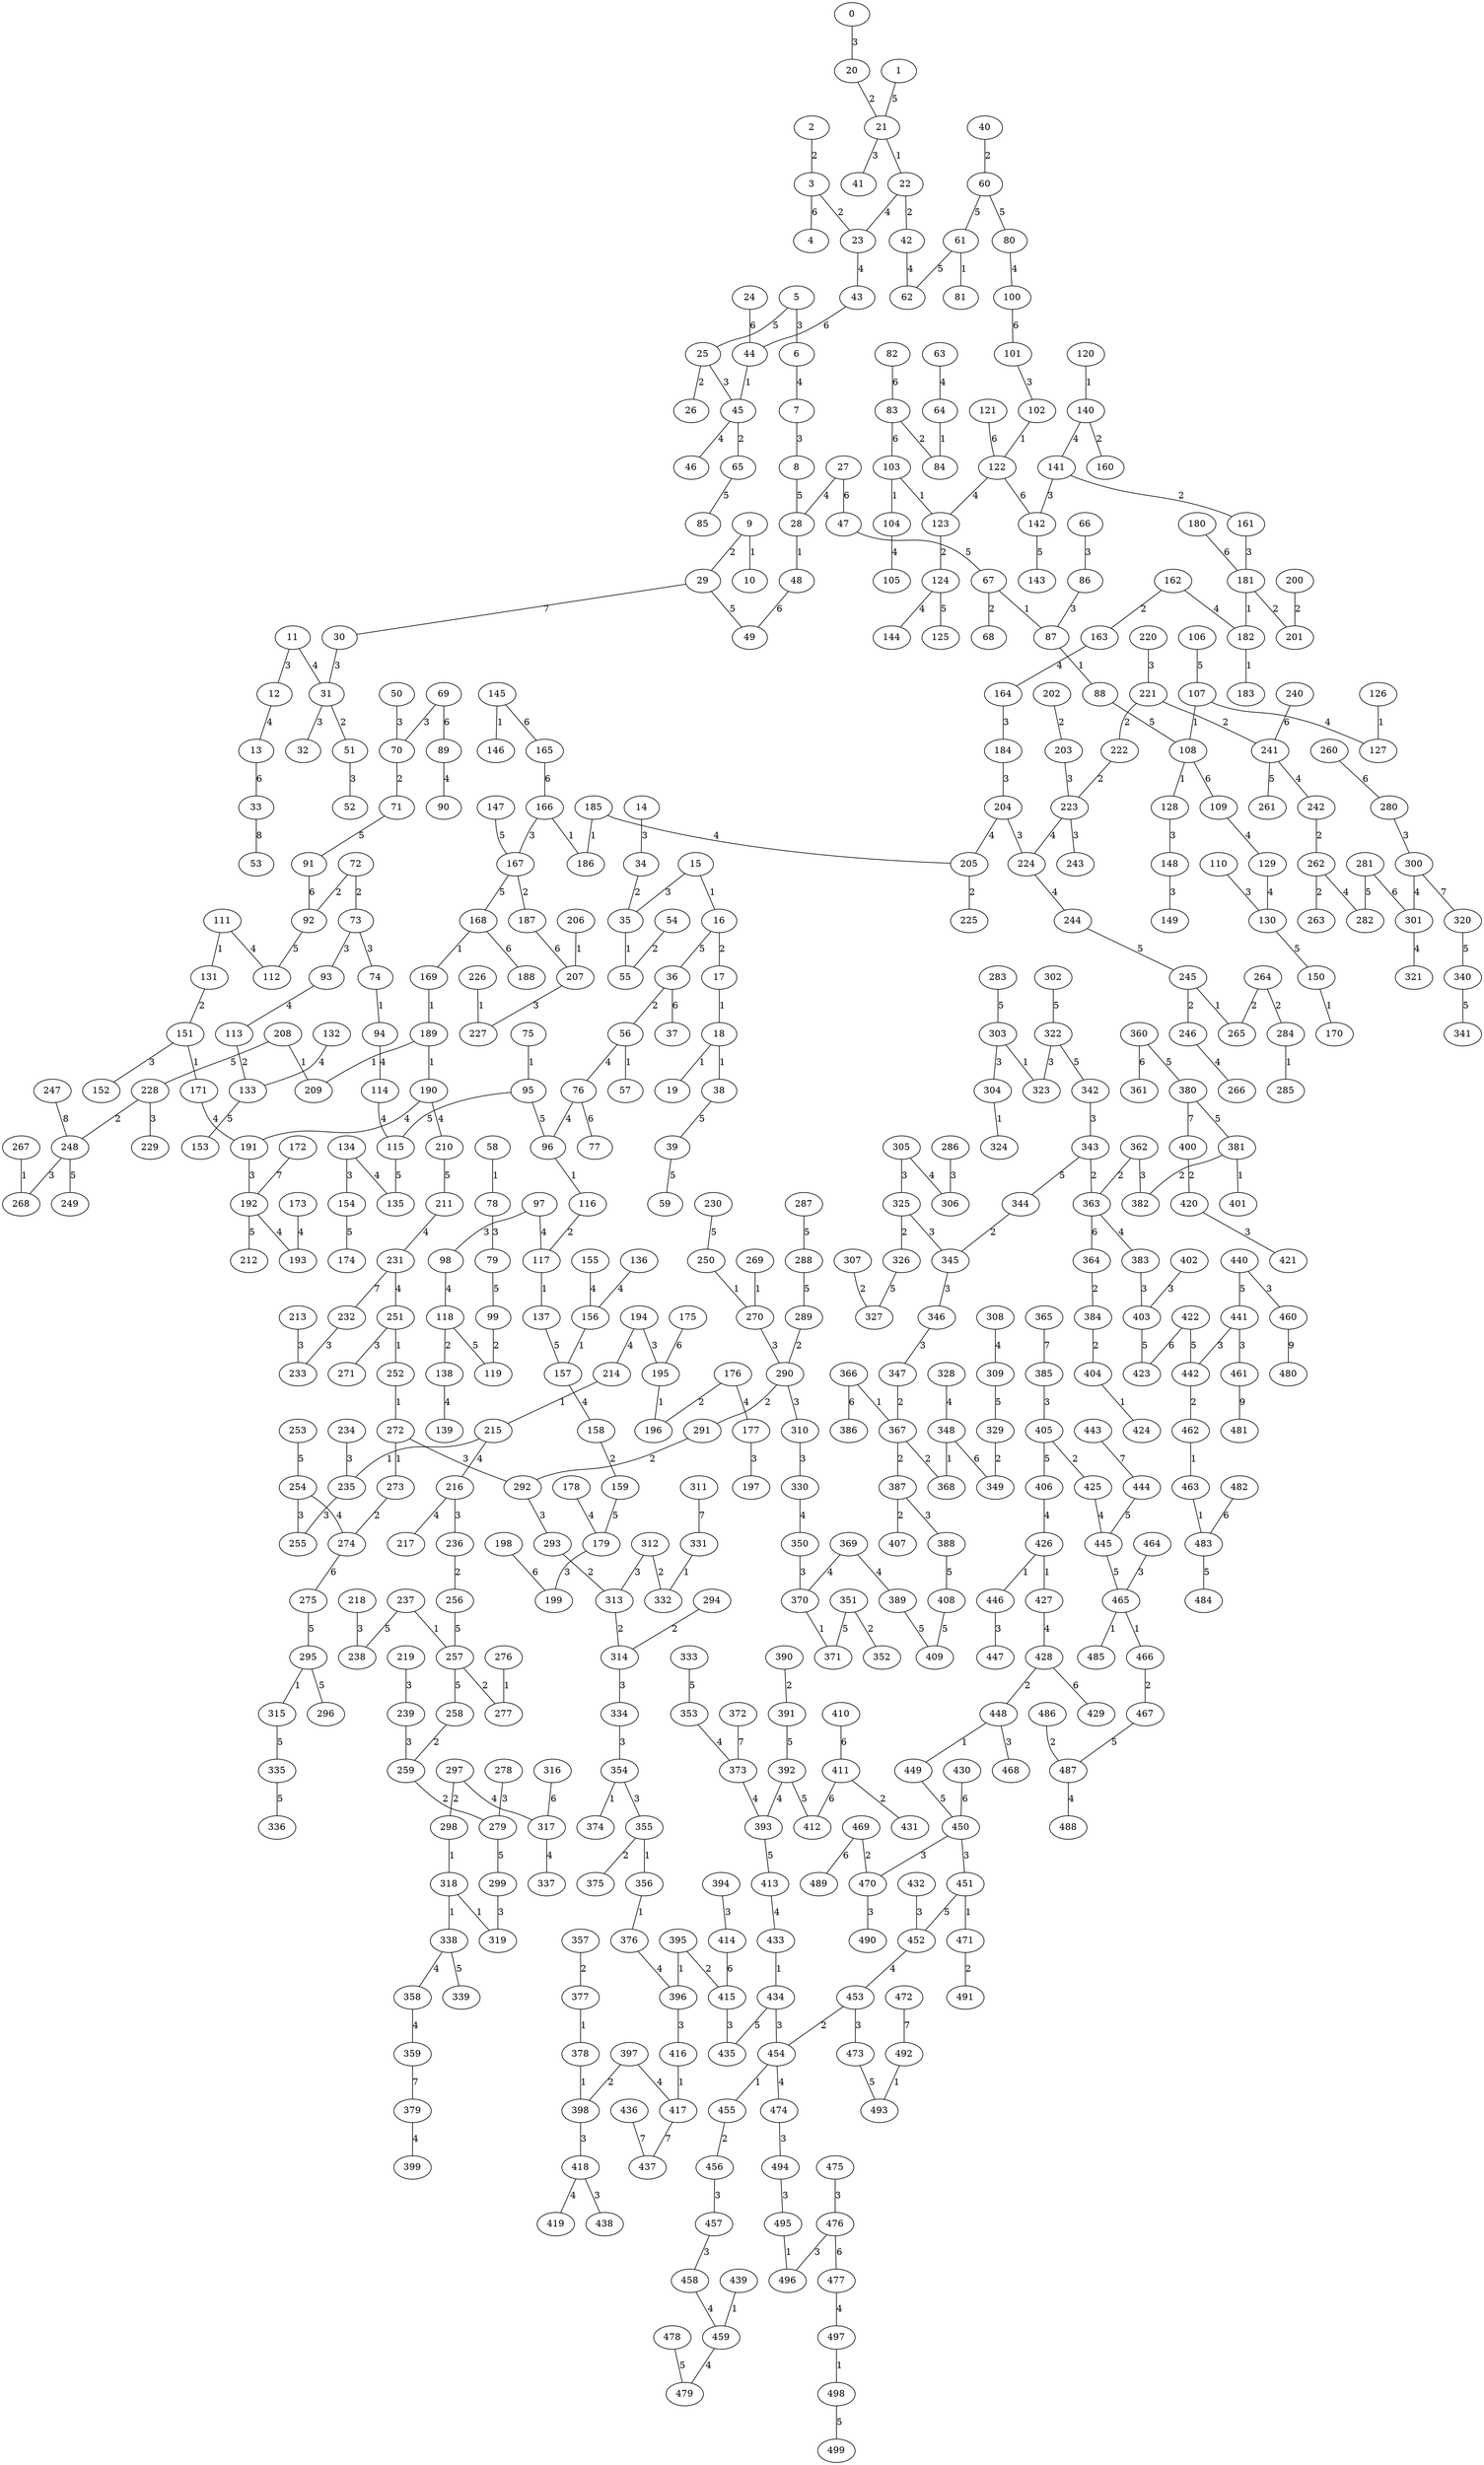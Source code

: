 graph {
	9 [label=9]
	10 [label=10]
	15 [label=15]
	16 [label=16]
	17 [label=17]
	18 [label=18]
	38 [label=38]
	19 [label=19]
	21 [label=21]
	22 [label=22]
	28 [label=28]
	48 [label=48]
	35 [label=35]
	55 [label=55]
	44 [label=44]
	45 [label=45]
	56 [label=56]
	57 [label=57]
	58 [label=58]
	78 [label=78]
	61 [label=61]
	81 [label=81]
	64 [label=64]
	84 [label=84]
	67 [label=67]
	87 [label=87]
	74 [label=74]
	94 [label=94]
	75 [label=75]
	95 [label=95]
	88 [label=88]
	96 [label=96]
	116 [label=116]
	102 [label=102]
	122 [label=122]
	103 [label=103]
	123 [label=123]
	104 [label=104]
	107 [label=107]
	108 [label=108]
	128 [label=128]
	111 [label=111]
	131 [label=131]
	117 [label=117]
	137 [label=137]
	120 [label=120]
	140 [label=140]
	126 [label=126]
	127 [label=127]
	145 [label=145]
	146 [label=146]
	150 [label=150]
	170 [label=170]
	151 [label=151]
	171 [label=171]
	156 [label=156]
	157 [label=157]
	166 [label=166]
	186 [label=186]
	168 [label=168]
	169 [label=169]
	189 [label=189]
	181 [label=181]
	182 [label=182]
	183 [label=183]
	185 [label=185]
	209 [label=209]
	190 [label=190]
	195 [label=195]
	196 [label=196]
	206 [label=206]
	207 [label=207]
	208 [label=208]
	214 [label=214]
	215 [label=215]
	235 [label=235]
	226 [label=226]
	227 [label=227]
	237 [label=237]
	257 [label=257]
	245 [label=245]
	265 [label=265]
	250 [label=250]
	270 [label=270]
	251 [label=251]
	252 [label=252]
	272 [label=272]
	267 [label=267]
	268 [label=268]
	269 [label=269]
	273 [label=273]
	276 [label=276]
	277 [label=277]
	284 [label=284]
	285 [label=285]
	295 [label=295]
	315 [label=315]
	298 [label=298]
	318 [label=318]
	303 [label=303]
	323 [label=323]
	304 [label=304]
	324 [label=324]
	338 [label=338]
	319 [label=319]
	331 [label=331]
	332 [label=332]
	348 [label=348]
	368 [label=368]
	354 [label=354]
	374 [label=374]
	355 [label=355]
	356 [label=356]
	376 [label=376]
	366 [label=366]
	367 [label=367]
	370 [label=370]
	371 [label=371]
	377 [label=377]
	378 [label=378]
	398 [label=398]
	381 [label=381]
	401 [label=401]
	395 [label=395]
	396 [label=396]
	404 [label=404]
	424 [label=424]
	416 [label=416]
	417 [label=417]
	426 [label=426]
	446 [label=446]
	427 [label=427]
	433 [label=433]
	434 [label=434]
	439 [label=439]
	459 [label=459]
	448 [label=448]
	449 [label=449]
	451 [label=451]
	471 [label=471]
	454 [label=454]
	455 [label=455]
	462 [label=462]
	463 [label=463]
	483 [label=483]
	465 [label=465]
	485 [label=485]
	466 [label=466]
	492 [label=492]
	493 [label=493]
	495 [label=495]
	496 [label=496]
	497 [label=497]
	498 [label=498]
	2 [label=2]
	3 [label=3]
	23 [label=23]
	29 [label=29]
	20 [label=20]
	42 [label=42]
	25 [label=25]
	26 [label=26]
	31 [label=31]
	51 [label=51]
	34 [label=34]
	36 [label=36]
	40 [label=40]
	60 [label=60]
	65 [label=65]
	54 [label=54]
	68 [label=68]
	70 [label=70]
	71 [label=71]
	72 [label=72]
	92 [label=92]
	73 [label=73]
	83 [label=83]
	99 [label=99]
	119 [label=119]
	113 [label=113]
	133 [label=133]
	118 [label=118]
	138 [label=138]
	124 [label=124]
	160 [label=160]
	141 [label=141]
	161 [label=161]
	158 [label=158]
	159 [label=159]
	162 [label=162]
	163 [label=163]
	167 [label=167]
	187 [label=187]
	176 [label=176]
	201 [label=201]
	200 [label=200]
	202 [label=202]
	203 [label=203]
	205 [label=205]
	225 [label=225]
	221 [label=221]
	241 [label=241]
	222 [label=222]
	223 [label=223]
	228 [label=228]
	248 [label=248]
	236 [label=236]
	256 [label=256]
	242 [label=242]
	262 [label=262]
	246 [label=246]
	258 [label=258]
	259 [label=259]
	279 [label=279]
	263 [label=263]
	264 [label=264]
	274 [label=274]
	289 [label=289]
	290 [label=290]
	291 [label=291]
	292 [label=292]
	293 [label=293]
	313 [label=313]
	294 [label=294]
	314 [label=314]
	297 [label=297]
	307 [label=307]
	327 [label=327]
	312 [label=312]
	325 [label=325]
	326 [label=326]
	329 [label=329]
	349 [label=349]
	343 [label=343]
	363 [label=363]
	344 [label=344]
	345 [label=345]
	347 [label=347]
	351 [label=351]
	352 [label=352]
	375 [label=375]
	357 [label=357]
	362 [label=362]
	364 [label=364]
	384 [label=384]
	387 [label=387]
	382 [label=382]
	407 [label=407]
	390 [label=390]
	391 [label=391]
	415 [label=415]
	397 [label=397]
	400 [label=400]
	420 [label=420]
	405 [label=405]
	425 [label=425]
	411 [label=411]
	431 [label=431]
	428 [label=428]
	442 [label=442]
	453 [label=453]
	456 [label=456]
	467 [label=467]
	469 [label=469]
	470 [label=470]
	491 [label=491]
	486 [label=486]
	487 [label=487]
	0 [label=0]
	5 [label=5]
	6 [label=6]
	7 [label=7]
	8 [label=8]
	11 [label=11]
	12 [label=12]
	14 [label=14]
	41 [label=41]
	30 [label=30]
	32 [label=32]
	50 [label=50]
	52 [label=52]
	66 [label=66]
	86 [label=86]
	69 [label=69]
	93 [label=93]
	79 [label=79]
	97 [label=97]
	98 [label=98]
	101 [label=101]
	110 [label=110]
	130 [label=130]
	148 [label=148]
	134 [label=134]
	154 [label=154]
	142 [label=142]
	149 [label=149]
	152 [label=152]
	164 [label=164]
	184 [label=184]
	177 [label=177]
	197 [label=197]
	179 [label=179]
	199 [label=199]
	204 [label=204]
	191 [label=191]
	192 [label=192]
	194 [label=194]
	224 [label=224]
	213 [label=213]
	233 [label=233]
	216 [label=216]
	218 [label=218]
	238 [label=238]
	219 [label=219]
	239 [label=239]
	220 [label=220]
	243 [label=243]
	229 [label=229]
	232 [label=232]
	234 [label=234]
	255 [label=255]
	271 [label=271]
	254 [label=254]
	278 [label=278]
	280 [label=280]
	300 [label=300]
	286 [label=286]
	306 [label=306]
	310 [label=310]
	299 [label=299]
	305 [label=305]
	330 [label=330]
	334 [label=334]
	322 [label=322]
	342 [label=342]
	346 [label=346]
	350 [label=350]
	383 [label=383]
	403 [label=403]
	385 [label=385]
	388 [label=388]
	394 [label=394]
	414 [label=414]
	418 [label=418]
	402 [label=402]
	435 [label=435]
	438 [label=438]
	421 [label=421]
	432 [label=432]
	452 [label=452]
	440 [label=440]
	460 [label=460]
	441 [label=441]
	461 [label=461]
	447 [label=447]
	468 [label=468]
	450 [label=450]
	473 [label=473]
	457 [label=457]
	458 [label=458]
	464 [label=464]
	490 [label=490]
	474 [label=474]
	494 [label=494]
	475 [label=475]
	476 [label=476]
	13 [label=13]
	43 [label=43]
	27 [label=27]
	62 [label=62]
	46 [label=46]
	76 [label=76]
	63 [label=63]
	80 [label=80]
	100 [label=100]
	89 [label=89]
	90 [label=90]
	114 [label=114]
	105 [label=105]
	109 [label=109]
	129 [label=129]
	112 [label=112]
	115 [label=115]
	144 [label=144]
	132 [label=132]
	135 [label=135]
	136 [label=136]
	139 [label=139]
	155 [label=155]
	173 [label=173]
	193 [label=193]
	178 [label=178]
	210 [label=210]
	211 [label=211]
	231 [label=231]
	217 [label=217]
	244 [label=244]
	266 [label=266]
	282 [label=282]
	317 [label=317]
	301 [label=301]
	321 [label=321]
	308 [label=308]
	309 [label=309]
	337 [label=337]
	328 [label=328]
	358 [label=358]
	353 [label=353]
	373 [label=373]
	359 [label=359]
	369 [label=369]
	389 [label=389]
	393 [label=393]
	379 [label=379]
	399 [label=399]
	392 [label=392]
	406 [label=406]
	413 [label=413]
	419 [label=419]
	445 [label=445]
	479 [label=479]
	477 [label=477]
	488 [label=488]
	1 [label=1]
	49 [label=49]
	39 [label=39]
	59 [label=59]
	47 [label=47]
	85 [label=85]
	91 [label=91]
	106 [label=106]
	125 [label=125]
	153 [label=153]
	143 [label=143]
	147 [label=147]
	174 [label=174]
	212 [label=212]
	230 [label=230]
	261 [label=261]
	249 [label=249]
	253 [label=253]
	275 [label=275]
	281 [label=281]
	283 [label=283]
	287 [label=287]
	288 [label=288]
	296 [label=296]
	302 [label=302]
	335 [label=335]
	320 [label=320]
	340 [label=340]
	333 [label=333]
	336 [label=336]
	339 [label=339]
	341 [label=341]
	360 [label=360]
	380 [label=380]
	408 [label=408]
	409 [label=409]
	412 [label=412]
	423 [label=423]
	422 [label=422]
	444 [label=444]
	478 [label=478]
	484 [label=484]
	499 [label=499]
	4 [label=4]
	33 [label=33]
	24 [label=24]
	37 [label=37]
	77 [label=77]
	82 [label=82]
	121 [label=121]
	165 [label=165]
	188 [label=188]
	175 [label=175]
	180 [label=180]
	198 [label=198]
	240 [label=240]
	260 [label=260]
	316 [label=316]
	361 [label=361]
	386 [label=386]
	410 [label=410]
	429 [label=429]
	430 [label=430]
	489 [label=489]
	482 [label=482]
	172 [label=172]
	311 [label=311]
	365 [label=365]
	372 [label=372]
	437 [label=437]
	436 [label=436]
	443 [label=443]
	472 [label=472]
	53 [label=53]
	247 [label=247]
	480 [label=480]
	481 [label=481]
	9 -- 10 [label=1]
	15 -- 16 [label=1]
	17 -- 18 [label=1]
	18 -- 38 [label=1]
	18 -- 19 [label=1]
	21 -- 22 [label=1]
	28 -- 48 [label=1]
	35 -- 55 [label=1]
	44 -- 45 [label=1]
	56 -- 57 [label=1]
	58 -- 78 [label=1]
	61 -- 81 [label=1]
	64 -- 84 [label=1]
	67 -- 87 [label=1]
	74 -- 94 [label=1]
	75 -- 95 [label=1]
	87 -- 88 [label=1]
	96 -- 116 [label=1]
	102 -- 122 [label=1]
	103 -- 123 [label=1]
	103 -- 104 [label=1]
	107 -- 108 [label=1]
	108 -- 128 [label=1]
	111 -- 131 [label=1]
	117 -- 137 [label=1]
	120 -- 140 [label=1]
	126 -- 127 [label=1]
	145 -- 146 [label=1]
	150 -- 170 [label=1]
	151 -- 171 [label=1]
	156 -- 157 [label=1]
	166 -- 186 [label=1]
	168 -- 169 [label=1]
	169 -- 189 [label=1]
	181 -- 182 [label=1]
	182 -- 183 [label=1]
	185 -- 186 [label=1]
	189 -- 209 [label=1]
	189 -- 190 [label=1]
	195 -- 196 [label=1]
	206 -- 207 [label=1]
	208 -- 209 [label=1]
	214 -- 215 [label=1]
	215 -- 235 [label=1]
	226 -- 227 [label=1]
	237 -- 257 [label=1]
	245 -- 265 [label=1]
	250 -- 270 [label=1]
	251 -- 252 [label=1]
	252 -- 272 [label=1]
	267 -- 268 [label=1]
	269 -- 270 [label=1]
	272 -- 273 [label=1]
	276 -- 277 [label=1]
	284 -- 285 [label=1]
	295 -- 315 [label=1]
	298 -- 318 [label=1]
	303 -- 323 [label=1]
	304 -- 324 [label=1]
	318 -- 338 [label=1]
	318 -- 319 [label=1]
	331 -- 332 [label=1]
	348 -- 368 [label=1]
	354 -- 374 [label=1]
	355 -- 356 [label=1]
	356 -- 376 [label=1]
	366 -- 367 [label=1]
	370 -- 371 [label=1]
	377 -- 378 [label=1]
	378 -- 398 [label=1]
	381 -- 401 [label=1]
	395 -- 396 [label=1]
	404 -- 424 [label=1]
	416 -- 417 [label=1]
	426 -- 446 [label=1]
	426 -- 427 [label=1]
	433 -- 434 [label=1]
	439 -- 459 [label=1]
	448 -- 449 [label=1]
	451 -- 471 [label=1]
	454 -- 455 [label=1]
	462 -- 463 [label=1]
	463 -- 483 [label=1]
	465 -- 485 [label=1]
	465 -- 466 [label=1]
	492 -- 493 [label=1]
	495 -- 496 [label=1]
	497 -- 498 [label=1]
	2 -- 3 [label=2]
	3 -- 23 [label=2]
	9 -- 29 [label=2]
	16 -- 17 [label=2]
	20 -- 21 [label=2]
	22 -- 42 [label=2]
	25 -- 26 [label=2]
	31 -- 51 [label=2]
	34 -- 35 [label=2]
	36 -- 56 [label=2]
	40 -- 60 [label=2]
	45 -- 65 [label=2]
	54 -- 55 [label=2]
	67 -- 68 [label=2]
	70 -- 71 [label=2]
	72 -- 92 [label=2]
	72 -- 73 [label=2]
	83 -- 84 [label=2]
	99 -- 119 [label=2]
	113 -- 133 [label=2]
	116 -- 117 [label=2]
	118 -- 138 [label=2]
	123 -- 124 [label=2]
	131 -- 151 [label=2]
	140 -- 160 [label=2]
	141 -- 161 [label=2]
	158 -- 159 [label=2]
	162 -- 163 [label=2]
	167 -- 187 [label=2]
	176 -- 196 [label=2]
	181 -- 201 [label=2]
	200 -- 201 [label=2]
	202 -- 203 [label=2]
	205 -- 225 [label=2]
	221 -- 241 [label=2]
	221 -- 222 [label=2]
	222 -- 223 [label=2]
	228 -- 248 [label=2]
	236 -- 256 [label=2]
	242 -- 262 [label=2]
	245 -- 246 [label=2]
	257 -- 277 [label=2]
	258 -- 259 [label=2]
	259 -- 279 [label=2]
	262 -- 263 [label=2]
	264 -- 284 [label=2]
	264 -- 265 [label=2]
	273 -- 274 [label=2]
	289 -- 290 [label=2]
	290 -- 291 [label=2]
	291 -- 292 [label=2]
	293 -- 313 [label=2]
	294 -- 314 [label=2]
	297 -- 298 [label=2]
	307 -- 327 [label=2]
	312 -- 332 [label=2]
	313 -- 314 [label=2]
	325 -- 326 [label=2]
	329 -- 349 [label=2]
	343 -- 363 [label=2]
	344 -- 345 [label=2]
	347 -- 367 [label=2]
	351 -- 352 [label=2]
	355 -- 375 [label=2]
	357 -- 377 [label=2]
	362 -- 363 [label=2]
	364 -- 384 [label=2]
	367 -- 387 [label=2]
	367 -- 368 [label=2]
	381 -- 382 [label=2]
	384 -- 404 [label=2]
	387 -- 407 [label=2]
	390 -- 391 [label=2]
	395 -- 415 [label=2]
	397 -- 398 [label=2]
	400 -- 420 [label=2]
	405 -- 425 [label=2]
	411 -- 431 [label=2]
	428 -- 448 [label=2]
	442 -- 462 [label=2]
	453 -- 454 [label=2]
	455 -- 456 [label=2]
	466 -- 467 [label=2]
	469 -- 470 [label=2]
	471 -- 491 [label=2]
	486 -- 487 [label=2]
	0 -- 20 [label=3]
	5 -- 6 [label=3]
	7 -- 8 [label=3]
	11 -- 12 [label=3]
	14 -- 34 [label=3]
	15 -- 35 [label=3]
	21 -- 41 [label=3]
	25 -- 45 [label=3]
	30 -- 31 [label=3]
	31 -- 32 [label=3]
	50 -- 70 [label=3]
	51 -- 52 [label=3]
	66 -- 86 [label=3]
	69 -- 70 [label=3]
	73 -- 93 [label=3]
	73 -- 74 [label=3]
	78 -- 79 [label=3]
	86 -- 87 [label=3]
	97 -- 98 [label=3]
	101 -- 102 [label=3]
	110 -- 130 [label=3]
	128 -- 148 [label=3]
	134 -- 154 [label=3]
	141 -- 142 [label=3]
	148 -- 149 [label=3]
	151 -- 152 [label=3]
	161 -- 181 [label=3]
	164 -- 184 [label=3]
	166 -- 167 [label=3]
	177 -- 197 [label=3]
	179 -- 199 [label=3]
	184 -- 204 [label=3]
	191 -- 192 [label=3]
	194 -- 195 [label=3]
	203 -- 223 [label=3]
	204 -- 224 [label=3]
	207 -- 227 [label=3]
	213 -- 233 [label=3]
	216 -- 236 [label=3]
	218 -- 238 [label=3]
	219 -- 239 [label=3]
	220 -- 221 [label=3]
	223 -- 243 [label=3]
	228 -- 229 [label=3]
	232 -- 233 [label=3]
	234 -- 235 [label=3]
	235 -- 255 [label=3]
	239 -- 259 [label=3]
	248 -- 268 [label=3]
	251 -- 271 [label=3]
	254 -- 255 [label=3]
	270 -- 290 [label=3]
	272 -- 292 [label=3]
	278 -- 279 [label=3]
	280 -- 300 [label=3]
	286 -- 306 [label=3]
	290 -- 310 [label=3]
	292 -- 293 [label=3]
	299 -- 319 [label=3]
	303 -- 304 [label=3]
	305 -- 325 [label=3]
	310 -- 330 [label=3]
	312 -- 313 [label=3]
	314 -- 334 [label=3]
	322 -- 323 [label=3]
	325 -- 345 [label=3]
	334 -- 354 [label=3]
	342 -- 343 [label=3]
	345 -- 346 [label=3]
	346 -- 347 [label=3]
	350 -- 370 [label=3]
	354 -- 355 [label=3]
	362 -- 382 [label=3]
	383 -- 403 [label=3]
	385 -- 405 [label=3]
	387 -- 388 [label=3]
	394 -- 414 [label=3]
	396 -- 416 [label=3]
	398 -- 418 [label=3]
	402 -- 403 [label=3]
	415 -- 435 [label=3]
	418 -- 438 [label=3]
	420 -- 421 [label=3]
	432 -- 452 [label=3]
	434 -- 454 [label=3]
	440 -- 460 [label=3]
	441 -- 461 [label=3]
	441 -- 442 [label=3]
	446 -- 447 [label=3]
	448 -- 468 [label=3]
	450 -- 470 [label=3]
	450 -- 451 [label=3]
	453 -- 473 [label=3]
	456 -- 457 [label=3]
	457 -- 458 [label=3]
	464 -- 465 [label=3]
	470 -- 490 [label=3]
	474 -- 494 [label=3]
	475 -- 476 [label=3]
	476 -- 496 [label=3]
	494 -- 495 [label=3]
	6 -- 7 [label=4]
	11 -- 31 [label=4]
	12 -- 13 [label=4]
	22 -- 23 [label=4]
	23 -- 43 [label=4]
	27 -- 28 [label=4]
	42 -- 62 [label=4]
	45 -- 46 [label=4]
	56 -- 76 [label=4]
	63 -- 64 [label=4]
	76 -- 96 [label=4]
	80 -- 100 [label=4]
	89 -- 90 [label=4]
	93 -- 113 [label=4]
	94 -- 114 [label=4]
	97 -- 117 [label=4]
	98 -- 118 [label=4]
	104 -- 105 [label=4]
	107 -- 127 [label=4]
	109 -- 129 [label=4]
	111 -- 112 [label=4]
	114 -- 115 [label=4]
	122 -- 123 [label=4]
	124 -- 144 [label=4]
	129 -- 130 [label=4]
	132 -- 133 [label=4]
	134 -- 135 [label=4]
	136 -- 156 [label=4]
	138 -- 139 [label=4]
	140 -- 141 [label=4]
	155 -- 156 [label=4]
	157 -- 158 [label=4]
	162 -- 182 [label=4]
	163 -- 164 [label=4]
	171 -- 191 [label=4]
	173 -- 193 [label=4]
	176 -- 177 [label=4]
	178 -- 179 [label=4]
	185 -- 205 [label=4]
	190 -- 210 [label=4]
	190 -- 191 [label=4]
	192 -- 193 [label=4]
	194 -- 214 [label=4]
	204 -- 205 [label=4]
	211 -- 231 [label=4]
	215 -- 216 [label=4]
	216 -- 217 [label=4]
	223 -- 224 [label=4]
	224 -- 244 [label=4]
	231 -- 251 [label=4]
	241 -- 242 [label=4]
	246 -- 266 [label=4]
	254 -- 274 [label=4]
	262 -- 282 [label=4]
	297 -- 317 [label=4]
	300 -- 301 [label=4]
	301 -- 321 [label=4]
	305 -- 306 [label=4]
	308 -- 309 [label=4]
	317 -- 337 [label=4]
	328 -- 348 [label=4]
	330 -- 350 [label=4]
	338 -- 358 [label=4]
	353 -- 373 [label=4]
	358 -- 359 [label=4]
	363 -- 383 [label=4]
	369 -- 389 [label=4]
	369 -- 370 [label=4]
	373 -- 393 [label=4]
	376 -- 396 [label=4]
	379 -- 399 [label=4]
	392 -- 393 [label=4]
	397 -- 417 [label=4]
	406 -- 426 [label=4]
	413 -- 433 [label=4]
	418 -- 419 [label=4]
	425 -- 445 [label=4]
	427 -- 428 [label=4]
	452 -- 453 [label=4]
	454 -- 474 [label=4]
	458 -- 459 [label=4]
	459 -- 479 [label=4]
	477 -- 497 [label=4]
	487 -- 488 [label=4]
	1 -- 21 [label=5]
	5 -- 25 [label=5]
	8 -- 28 [label=5]
	16 -- 36 [label=5]
	29 -- 49 [label=5]
	38 -- 39 [label=5]
	39 -- 59 [label=5]
	47 -- 67 [label=5]
	60 -- 80 [label=5]
	60 -- 61 [label=5]
	61 -- 62 [label=5]
	65 -- 85 [label=5]
	71 -- 91 [label=5]
	79 -- 99 [label=5]
	88 -- 108 [label=5]
	92 -- 112 [label=5]
	95 -- 115 [label=5]
	95 -- 96 [label=5]
	106 -- 107 [label=5]
	115 -- 135 [label=5]
	118 -- 119 [label=5]
	124 -- 125 [label=5]
	130 -- 150 [label=5]
	133 -- 153 [label=5]
	137 -- 157 [label=5]
	142 -- 143 [label=5]
	147 -- 167 [label=5]
	154 -- 174 [label=5]
	159 -- 179 [label=5]
	167 -- 168 [label=5]
	192 -- 212 [label=5]
	208 -- 228 [label=5]
	210 -- 211 [label=5]
	230 -- 250 [label=5]
	237 -- 238 [label=5]
	241 -- 261 [label=5]
	244 -- 245 [label=5]
	248 -- 249 [label=5]
	253 -- 254 [label=5]
	256 -- 257 [label=5]
	257 -- 258 [label=5]
	275 -- 295 [label=5]
	279 -- 299 [label=5]
	281 -- 282 [label=5]
	283 -- 303 [label=5]
	287 -- 288 [label=5]
	288 -- 289 [label=5]
	295 -- 296 [label=5]
	302 -- 322 [label=5]
	309 -- 329 [label=5]
	315 -- 335 [label=5]
	320 -- 340 [label=5]
	322 -- 342 [label=5]
	326 -- 327 [label=5]
	333 -- 353 [label=5]
	335 -- 336 [label=5]
	338 -- 339 [label=5]
	340 -- 341 [label=5]
	343 -- 344 [label=5]
	351 -- 371 [label=5]
	360 -- 380 [label=5]
	380 -- 381 [label=5]
	388 -- 408 [label=5]
	389 -- 409 [label=5]
	391 -- 392 [label=5]
	392 -- 412 [label=5]
	393 -- 413 [label=5]
	403 -- 423 [label=5]
	405 -- 406 [label=5]
	408 -- 409 [label=5]
	422 -- 442 [label=5]
	434 -- 435 [label=5]
	440 -- 441 [label=5]
	444 -- 445 [label=5]
	445 -- 465 [label=5]
	449 -- 450 [label=5]
	451 -- 452 [label=5]
	467 -- 487 [label=5]
	473 -- 493 [label=5]
	478 -- 479 [label=5]
	483 -- 484 [label=5]
	498 -- 499 [label=5]
	3 -- 4 [label=6]
	13 -- 33 [label=6]
	24 -- 44 [label=6]
	27 -- 47 [label=6]
	36 -- 37 [label=6]
	43 -- 44 [label=6]
	48 -- 49 [label=6]
	69 -- 89 [label=6]
	76 -- 77 [label=6]
	82 -- 83 [label=6]
	83 -- 103 [label=6]
	91 -- 92 [label=6]
	100 -- 101 [label=6]
	108 -- 109 [label=6]
	121 -- 122 [label=6]
	122 -- 142 [label=6]
	145 -- 165 [label=6]
	165 -- 166 [label=6]
	168 -- 188 [label=6]
	175 -- 195 [label=6]
	180 -- 181 [label=6]
	187 -- 207 [label=6]
	198 -- 199 [label=6]
	240 -- 241 [label=6]
	260 -- 280 [label=6]
	274 -- 275 [label=6]
	281 -- 301 [label=6]
	316 -- 317 [label=6]
	348 -- 349 [label=6]
	360 -- 361 [label=6]
	363 -- 364 [label=6]
	366 -- 386 [label=6]
	410 -- 411 [label=6]
	411 -- 412 [label=6]
	414 -- 415 [label=6]
	422 -- 423 [label=6]
	428 -- 429 [label=6]
	430 -- 450 [label=6]
	469 -- 489 [label=6]
	476 -- 477 [label=6]
	482 -- 483 [label=6]
	29 -- 30 [label=7]
	172 -- 192 [label=7]
	231 -- 232 [label=7]
	300 -- 320 [label=7]
	311 -- 331 [label=7]
	359 -- 379 [label=7]
	365 -- 385 [label=7]
	372 -- 373 [label=7]
	380 -- 400 [label=7]
	417 -- 437 [label=7]
	436 -- 437 [label=7]
	443 -- 444 [label=7]
	472 -- 492 [label=7]
	33 -- 53 [label=8]
	247 -- 248 [label=8]
	460 -- 480 [label=9]
	461 -- 481 [label=9]
}
